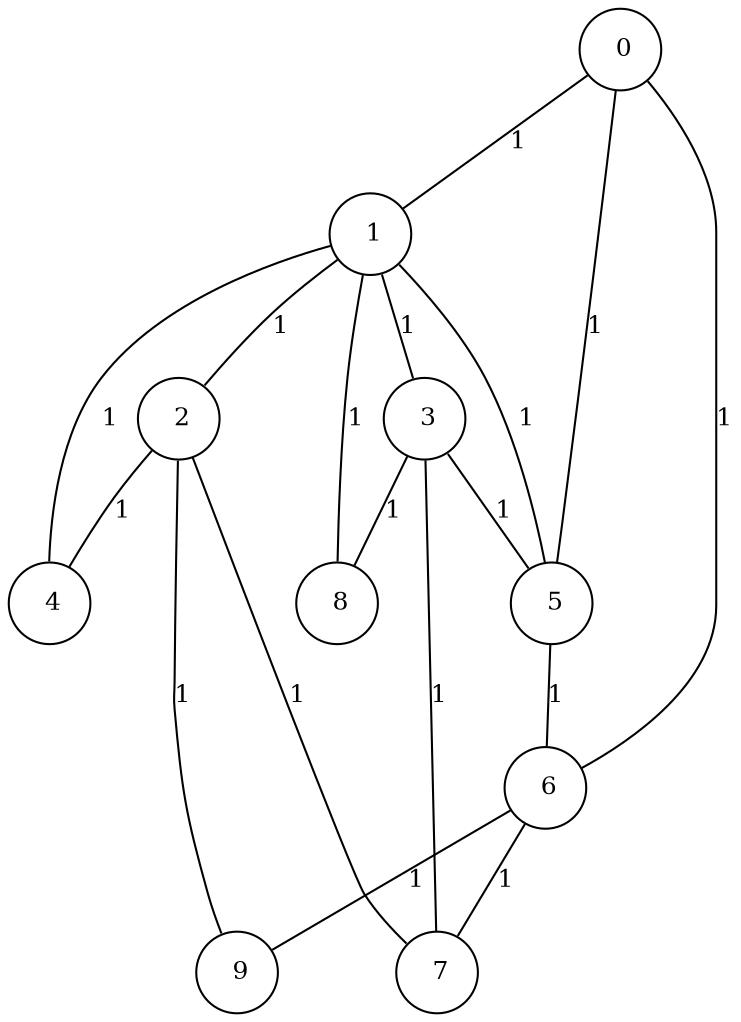 graph G {
size="8.5,11;"
ratio = "expand;"
fixedsize="true;"
overlap="scale;"
node[shape=circle,width=.12,hight=.12,fontsize=12]
edge[fontsize=12]

0[label=" 0" color=black, pos="2.496431,1.2931774!"];
1[label=" 1" color=black, pos="0.91239054,0.19070921!"];
2[label=" 2" color=black, pos="2.4318435,2.7533827!"];
3[label=" 3" color=black, pos="0.9979699,1.5235484!"];
4[label=" 4" color=black, pos="0.66179158,2.3276161!"];
5[label=" 5" color=black, pos="2.6467118,2.0501679!"];
6[label=" 6" color=black, pos="0.80333016,2.6819217!"];
7[label=" 7" color=black, pos="2.3129397,0.29793323!"];
8[label=" 8" color=black, pos="2.1890636,1.0534394!"];
9[label=" 9" color=black, pos="1.1572751,1.1361705!"];
0--1[label="1"]
0--5[label="1"]
0--6[label="1"]
1--2[label="1"]
1--3[label="1"]
1--4[label="1"]
1--5[label="1"]
1--8[label="1"]
2--4[label="1"]
2--7[label="1"]
2--9[label="1"]
3--5[label="1"]
3--7[label="1"]
3--8[label="1"]
5--6[label="1"]
6--7[label="1"]
6--9[label="1"]

}
